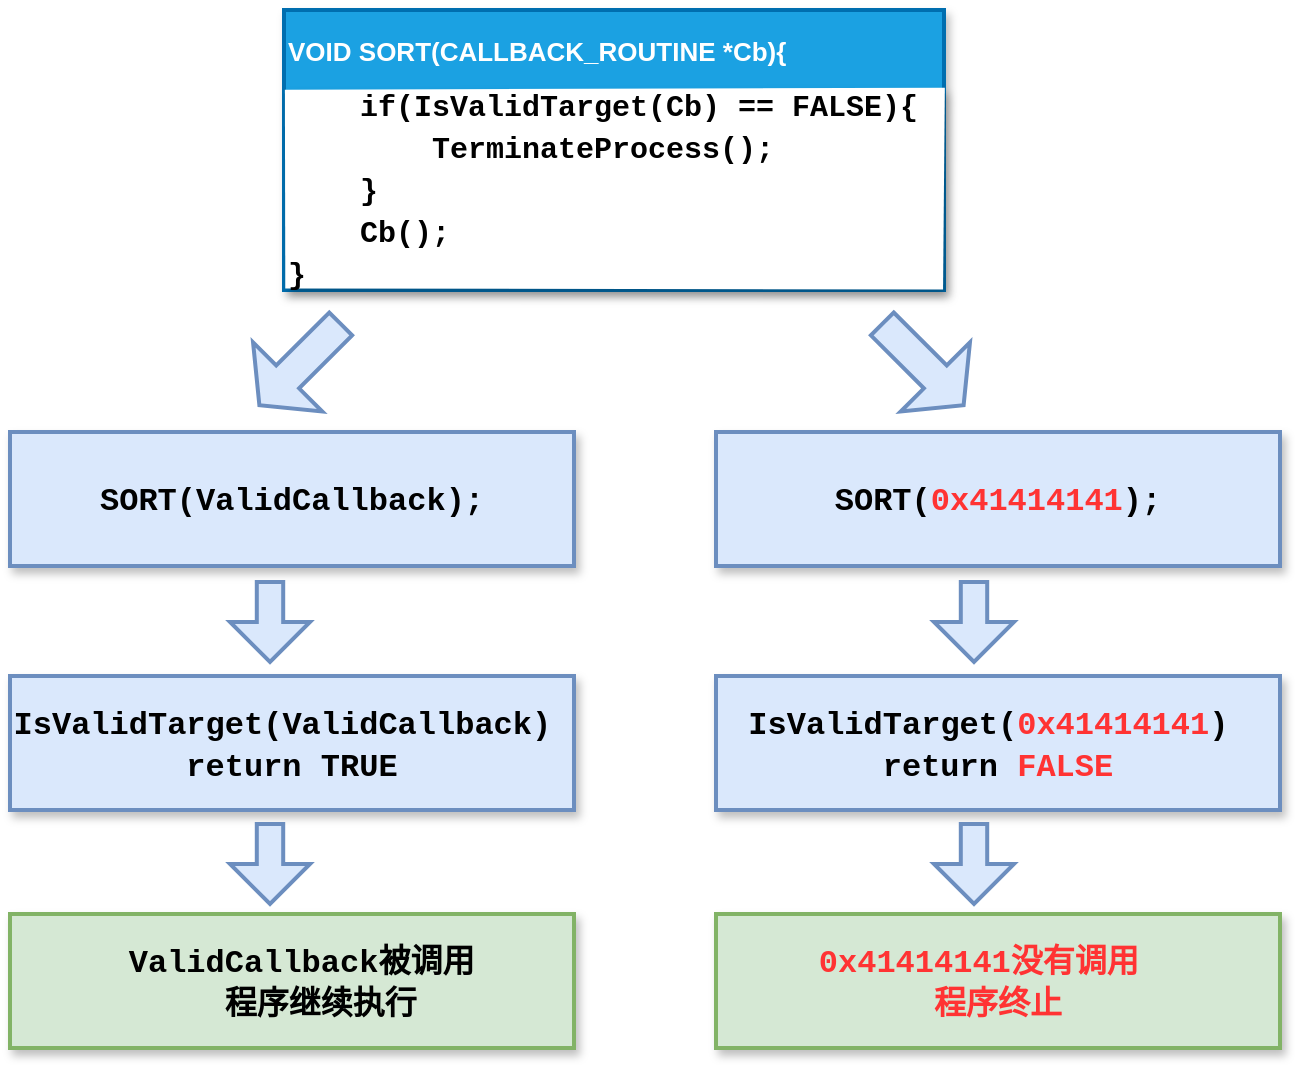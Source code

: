 <mxfile version="20.5.3" type="github">
  <diagram id="wFE0QG_FPsp0jaGvCLVb" name="Page-1">
    <mxGraphModel dx="1953" dy="1146" grid="1" gridSize="10" guides="1" tooltips="1" connect="1" arrows="1" fold="1" page="1" pageScale="1" pageWidth="850" pageHeight="1100" math="0" shadow="0">
      <root>
        <mxCell id="0" />
        <mxCell id="1" parent="0" />
        <mxCell id="nh4YquugCIlrs4ZJ5E3S-2" value="VOID SORT(CALLBACK_ROUTINE *Cb){" style="swimlane;fontStyle=1;childLayout=stackLayout;horizontal=1;startSize=40;fillColor=#1ba1e2;horizontalStack=0;resizeParent=1;resizeParentMax=0;resizeLast=0;collapsible=0;marginBottom=0;swimlaneFillColor=#ffffff;strokeWidth=2;glass=0;swimlaneLine=0;shadow=1;strokeColor=#006EAF;align=left;fontSize=13;fillStyle=auto;fontColor=#ffffff;" vertex="1" parent="1">
          <mxGeometry x="235" y="20" width="330" height="140" as="geometry" />
        </mxCell>
        <mxCell id="nh4YquugCIlrs4ZJ5E3S-3" value="&lt;div style=&quot;line-height: 19px; font-size: 15px;&quot;&gt;&lt;div style=&quot;&quot;&gt;&lt;font style=&quot;font-size: 15px;&quot; face=&quot;Courier New&quot;&gt;&lt;span style=&quot;background-color: initial;&quot;&gt;&amp;nbsp; &amp;nbsp;&lt;b style=&quot;&quot;&gt; if(IsValidTarget(Cb) == FALSE){&lt;/b&gt;&lt;/span&gt;&lt;b style=&quot;&quot;&gt;&lt;br&gt;&lt;/b&gt;&lt;/font&gt;&lt;/div&gt;&lt;div style=&quot;&quot;&gt;&lt;b&gt;&lt;font style=&quot;font-size: 15px;&quot; face=&quot;Courier New&quot;&gt;&amp;nbsp; &amp;nbsp; &amp;nbsp; &amp;nbsp; TerminateProcess();&lt;/font&gt;&lt;/b&gt;&lt;/div&gt;&lt;div style=&quot;&quot;&gt;&lt;b&gt;&lt;font style=&quot;font-size: 15px;&quot; face=&quot;Courier New&quot;&gt;&amp;nbsp; &amp;nbsp; }&lt;/font&gt;&lt;/b&gt;&lt;/div&gt;&lt;div style=&quot;&quot;&gt;&lt;b&gt;&lt;font style=&quot;font-size: 15px;&quot; face=&quot;Courier New&quot;&gt;&amp;nbsp; &amp;nbsp; Cb();&lt;/font&gt;&lt;/b&gt;&lt;/div&gt;&lt;div style=&quot;&quot;&gt;&lt;b style=&quot;&quot;&gt;&lt;font face=&quot;Courier New&quot; style=&quot;font-size: 15px;&quot;&gt;}&lt;/font&gt;&lt;/b&gt;&lt;/div&gt;&lt;/div&gt;" style="whiteSpace=wrap;html=1;shadow=1;glass=0;strokeWidth=2;strokeColor=none;align=left;sketch=1;rounded=0;" vertex="1" parent="nh4YquugCIlrs4ZJ5E3S-2">
          <mxGeometry y="40" width="330" height="100" as="geometry" />
        </mxCell>
        <mxCell id="nh4YquugCIlrs4ZJ5E3S-5" value="&lt;div style=&quot;line-height: 19px;&quot;&gt;&lt;font face=&quot;Courier New&quot; style=&quot;font-size: 16px;&quot;&gt;&lt;b&gt;SORT(ValidCallback);&lt;/b&gt;&lt;/font&gt;&lt;/div&gt;" style="rounded=0;arcSize=10;whiteSpace=wrap;html=1;align=center;shadow=1;glass=0;labelBackgroundColor=none;sketch=0;fillStyle=solid;strokeWidth=2;fontSize=15;fillColor=#dae8fc;strokeColor=#6c8ebf;" vertex="1" parent="1">
          <mxGeometry x="98" y="231" width="282" height="67" as="geometry" />
        </mxCell>
        <mxCell id="nh4YquugCIlrs4ZJ5E3S-6" value="&lt;div style=&quot;line-height: 19px; font-size: 16px;&quot;&gt;&lt;div style=&quot;line-height: 19px;&quot;&gt;&lt;font face=&quot;Courier New&quot;&gt;&lt;b&gt;IsValidTarget(&lt;span style=&quot;font-size: 16px;&quot;&gt;ValidCallback&lt;/span&gt;)&amp;nbsp;&lt;/b&gt;&lt;/font&gt;&lt;/div&gt;&lt;div style=&quot;line-height: 19px;&quot;&gt;&lt;font face=&quot;Courier New&quot;&gt;&lt;b&gt;return TRUE&lt;/b&gt;&lt;/font&gt;&lt;/div&gt;&lt;/div&gt;" style="rounded=0;arcSize=10;whiteSpace=wrap;html=1;align=center;shadow=1;glass=0;labelBackgroundColor=none;sketch=0;fillStyle=solid;strokeWidth=2;fontSize=15;fillColor=#dae8fc;strokeColor=#6c8ebf;" vertex="1" parent="1">
          <mxGeometry x="98" y="353" width="282" height="67" as="geometry" />
        </mxCell>
        <mxCell id="nh4YquugCIlrs4ZJ5E3S-7" value="&lt;div style=&quot;line-height: 19px;&quot;&gt;&lt;font face=&quot;Courier New&quot; style=&quot;font-size: 16px;&quot;&gt;&amp;nbsp; &amp;nbsp; &amp;nbsp; ValidCallback被调用&amp;nbsp; &amp;nbsp; &amp;nbsp; &amp;nbsp; &amp;nbsp;程序继续执行&lt;/font&gt;&lt;/div&gt;" style="rounded=0;arcSize=10;whiteSpace=wrap;html=1;align=center;shadow=1;glass=0;labelBackgroundColor=none;sketch=0;fillStyle=solid;strokeWidth=2;fontSize=15;fillColor=#d5e8d4;strokeColor=#82b366;fontStyle=1" vertex="1" parent="1">
          <mxGeometry x="98" y="472" width="282" height="67" as="geometry" />
        </mxCell>
        <mxCell id="nh4YquugCIlrs4ZJ5E3S-10" value="" style="html=1;shadow=0;dashed=0;align=center;verticalAlign=middle;shape=mxgraph.arrows2.arrow;dy=0.67;dx=20;notch=0;rounded=0;glass=0;labelBackgroundColor=none;sketch=0;fillStyle=solid;strokeWidth=2;fontSize=16;fillColor=#dae8fc;rotation=90;strokeColor=#6c8ebf;" vertex="1" parent="1">
          <mxGeometry x="208" y="306" width="40" height="40" as="geometry" />
        </mxCell>
        <mxCell id="nh4YquugCIlrs4ZJ5E3S-13" value="" style="html=1;shadow=0;dashed=0;align=center;verticalAlign=middle;shape=mxgraph.arrows2.arrow;dy=0.67;dx=20;notch=0;rounded=0;glass=0;labelBackgroundColor=none;sketch=0;fillStyle=solid;strokeWidth=2;fontSize=16;fillColor=#dae8fc;rotation=90;strokeColor=#6c8ebf;" vertex="1" parent="1">
          <mxGeometry x="208" y="427" width="40" height="40" as="geometry" />
        </mxCell>
        <mxCell id="nh4YquugCIlrs4ZJ5E3S-14" value="" style="html=1;shadow=0;dashed=0;align=center;verticalAlign=middle;shape=mxgraph.arrows2.arrow;dy=0.67;dx=20;notch=0;rounded=0;glass=0;labelBackgroundColor=none;sketch=0;fillStyle=solid;strokeWidth=2;fontSize=16;fillColor=#dae8fc;rotation=45;direction=south;strokeColor=#6c8ebf;" vertex="1" parent="1">
          <mxGeometry x="218.54" y="168.53" width="48.96" height="57.5" as="geometry" />
        </mxCell>
        <mxCell id="nh4YquugCIlrs4ZJ5E3S-15" value="&lt;div style=&quot;line-height: 19px;&quot;&gt;&lt;font face=&quot;Courier New&quot; style=&quot;font-size: 16px;&quot;&gt;SORT(&lt;font style=&quot;&quot; color=&quot;#ff3333&quot;&gt;0x41414141&lt;/font&gt;);&lt;/font&gt;&lt;/div&gt;" style="rounded=0;arcSize=10;whiteSpace=wrap;html=1;align=center;shadow=1;glass=0;labelBackgroundColor=none;sketch=0;fillStyle=solid;strokeWidth=2;fontSize=15;fillColor=#dae8fc;strokeColor=#6c8ebf;fontStyle=1" vertex="1" parent="1">
          <mxGeometry x="451" y="231" width="282" height="67" as="geometry" />
        </mxCell>
        <mxCell id="nh4YquugCIlrs4ZJ5E3S-16" value="&lt;div style=&quot;line-height: 19px;&quot;&gt;&lt;div style=&quot;font-size: 16px; line-height: 19px;&quot;&gt;&lt;font face=&quot;Courier New&quot;&gt;IsValidTarget(&lt;span style=&quot;color: rgb(255, 51, 51);&quot;&gt;0x41414141&lt;/span&gt;)&amp;nbsp;&lt;/font&gt;&lt;/div&gt;&lt;div style=&quot;font-size: 16px; line-height: 19px;&quot;&gt;&lt;font face=&quot;Courier New&quot;&gt;return &lt;font style=&quot;&quot; color=&quot;#ff3333&quot;&gt;FALSE&lt;/font&gt;&lt;/font&gt;&lt;/div&gt;&lt;/div&gt;" style="rounded=0;arcSize=10;whiteSpace=wrap;html=1;align=center;shadow=1;glass=0;labelBackgroundColor=none;sketch=0;fillStyle=solid;strokeWidth=2;fontSize=15;fillColor=#dae8fc;strokeColor=#6c8ebf;fontStyle=1" vertex="1" parent="1">
          <mxGeometry x="451" y="353" width="282" height="67" as="geometry" />
        </mxCell>
        <mxCell id="nh4YquugCIlrs4ZJ5E3S-18" value="&lt;div style=&quot;line-height: 19px;&quot;&gt;&lt;span style=&quot;color: rgb(255, 51, 51); font-size: 16px;&quot;&gt;&lt;font face=&quot;Courier New&quot;&gt;&amp;nbsp; &amp;nbsp; &amp;nbsp;0x41414141没有调用&amp;nbsp; &amp;nbsp; &amp;nbsp; &amp;nbsp; 程序终止&lt;/font&gt;&lt;/span&gt;&lt;/div&gt;" style="rounded=0;arcSize=10;whiteSpace=wrap;html=1;align=center;shadow=1;glass=0;labelBackgroundColor=none;sketch=0;fillStyle=solid;strokeWidth=2;fontSize=15;fillColor=#d5e8d4;strokeColor=#82b366;fontStyle=1" vertex="1" parent="1">
          <mxGeometry x="451" y="472" width="282" height="67" as="geometry" />
        </mxCell>
        <mxCell id="nh4YquugCIlrs4ZJ5E3S-19" value="" style="html=1;shadow=0;dashed=0;align=center;verticalAlign=middle;shape=mxgraph.arrows2.arrow;dy=0.67;dx=20;notch=0;rounded=0;glass=0;labelBackgroundColor=none;sketch=0;fillStyle=solid;strokeWidth=2;fontSize=16;fillColor=#dae8fc;rotation=-45;direction=south;strokeColor=#6c8ebf;" vertex="1" parent="1">
          <mxGeometry x="530" y="168.53" width="48.96" height="57.5" as="geometry" />
        </mxCell>
        <mxCell id="nh4YquugCIlrs4ZJ5E3S-21" value="" style="html=1;shadow=0;dashed=0;align=center;verticalAlign=middle;shape=mxgraph.arrows2.arrow;dy=0.67;dx=20;notch=0;rounded=0;glass=0;labelBackgroundColor=none;sketch=0;fillStyle=solid;strokeWidth=2;fontSize=16;fillColor=#dae8fc;rotation=90;strokeColor=#6c8ebf;" vertex="1" parent="1">
          <mxGeometry x="560" y="306" width="40" height="40" as="geometry" />
        </mxCell>
        <mxCell id="nh4YquugCIlrs4ZJ5E3S-22" value="" style="html=1;shadow=0;dashed=0;align=center;verticalAlign=middle;shape=mxgraph.arrows2.arrow;dy=0.67;dx=20;notch=0;rounded=0;glass=0;labelBackgroundColor=none;sketch=0;fillStyle=solid;strokeWidth=2;fontSize=16;fillColor=#dae8fc;rotation=90;strokeColor=#6c8ebf;" vertex="1" parent="1">
          <mxGeometry x="560" y="427" width="40" height="40" as="geometry" />
        </mxCell>
      </root>
    </mxGraphModel>
  </diagram>
</mxfile>
